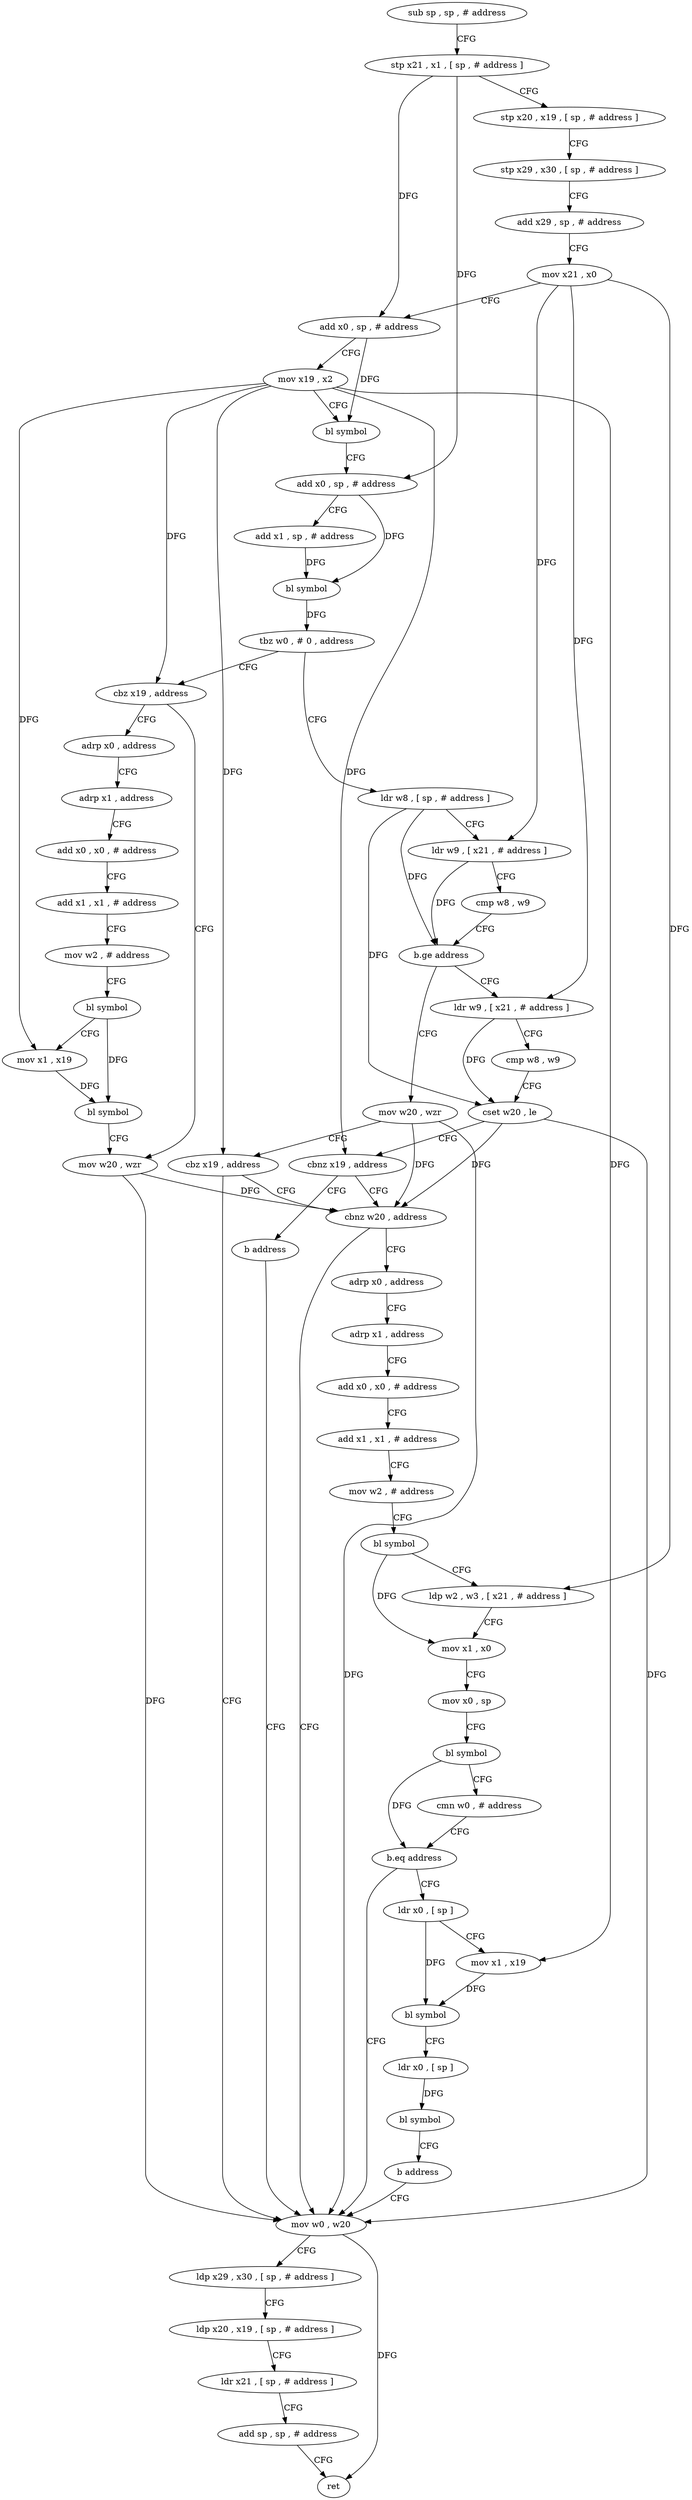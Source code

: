 digraph "func" {
"132144" [label = "sub sp , sp , # address" ]
"132148" [label = "stp x21 , x1 , [ sp , # address ]" ]
"132152" [label = "stp x20 , x19 , [ sp , # address ]" ]
"132156" [label = "stp x29 , x30 , [ sp , # address ]" ]
"132160" [label = "add x29 , sp , # address" ]
"132164" [label = "mov x21 , x0" ]
"132168" [label = "add x0 , sp , # address" ]
"132172" [label = "mov x19 , x2" ]
"132176" [label = "bl symbol" ]
"132180" [label = "add x0 , sp , # address" ]
"132184" [label = "add x1 , sp , # address" ]
"132188" [label = "bl symbol" ]
"132192" [label = "tbz w0 , # 0 , address" ]
"132296" [label = "cbz x19 , address" ]
"132196" [label = "ldr w8 , [ sp , # address ]" ]
"132332" [label = "mov w20 , wzr" ]
"132300" [label = "adrp x0 , address" ]
"132200" [label = "ldr w9 , [ x21 , # address ]" ]
"132204" [label = "cmp w8 , w9" ]
"132208" [label = "b.ge address" ]
"132360" [label = "ldr w9 , [ x21 , # address ]" ]
"132212" [label = "mov w20 , wzr" ]
"132336" [label = "mov w0 , w20" ]
"132304" [label = "adrp x1 , address" ]
"132308" [label = "add x0 , x0 , # address" ]
"132312" [label = "add x1 , x1 , # address" ]
"132316" [label = "mov w2 , # address" ]
"132320" [label = "bl symbol" ]
"132324" [label = "mov x1 , x19" ]
"132328" [label = "bl symbol" ]
"132364" [label = "cmp w8 , w9" ]
"132368" [label = "cset w20 , le" ]
"132372" [label = "cbnz x19 , address" ]
"132220" [label = "cbnz w20 , address" ]
"132376" [label = "b address" ]
"132216" [label = "cbz x19 , address" ]
"132224" [label = "adrp x0 , address" ]
"132340" [label = "ldp x29 , x30 , [ sp , # address ]" ]
"132344" [label = "ldp x20 , x19 , [ sp , # address ]" ]
"132348" [label = "ldr x21 , [ sp , # address ]" ]
"132352" [label = "add sp , sp , # address" ]
"132356" [label = "ret" ]
"132228" [label = "adrp x1 , address" ]
"132232" [label = "add x0 , x0 , # address" ]
"132236" [label = "add x1 , x1 , # address" ]
"132240" [label = "mov w2 , # address" ]
"132244" [label = "bl symbol" ]
"132248" [label = "ldp w2 , w3 , [ x21 , # address ]" ]
"132252" [label = "mov x1 , x0" ]
"132256" [label = "mov x0 , sp" ]
"132260" [label = "bl symbol" ]
"132264" [label = "cmn w0 , # address" ]
"132268" [label = "b.eq address" ]
"132272" [label = "ldr x0 , [ sp ]" ]
"132276" [label = "mov x1 , x19" ]
"132280" [label = "bl symbol" ]
"132284" [label = "ldr x0 , [ sp ]" ]
"132288" [label = "bl symbol" ]
"132292" [label = "b address" ]
"132144" -> "132148" [ label = "CFG" ]
"132148" -> "132152" [ label = "CFG" ]
"132148" -> "132168" [ label = "DFG" ]
"132148" -> "132180" [ label = "DFG" ]
"132152" -> "132156" [ label = "CFG" ]
"132156" -> "132160" [ label = "CFG" ]
"132160" -> "132164" [ label = "CFG" ]
"132164" -> "132168" [ label = "CFG" ]
"132164" -> "132200" [ label = "DFG" ]
"132164" -> "132360" [ label = "DFG" ]
"132164" -> "132248" [ label = "DFG" ]
"132168" -> "132172" [ label = "CFG" ]
"132168" -> "132176" [ label = "DFG" ]
"132172" -> "132176" [ label = "CFG" ]
"132172" -> "132296" [ label = "DFG" ]
"132172" -> "132324" [ label = "DFG" ]
"132172" -> "132216" [ label = "DFG" ]
"132172" -> "132372" [ label = "DFG" ]
"132172" -> "132276" [ label = "DFG" ]
"132176" -> "132180" [ label = "CFG" ]
"132180" -> "132184" [ label = "CFG" ]
"132180" -> "132188" [ label = "DFG" ]
"132184" -> "132188" [ label = "DFG" ]
"132188" -> "132192" [ label = "DFG" ]
"132192" -> "132296" [ label = "CFG" ]
"132192" -> "132196" [ label = "CFG" ]
"132296" -> "132332" [ label = "CFG" ]
"132296" -> "132300" [ label = "CFG" ]
"132196" -> "132200" [ label = "CFG" ]
"132196" -> "132208" [ label = "DFG" ]
"132196" -> "132368" [ label = "DFG" ]
"132332" -> "132336" [ label = "DFG" ]
"132332" -> "132220" [ label = "DFG" ]
"132300" -> "132304" [ label = "CFG" ]
"132200" -> "132204" [ label = "CFG" ]
"132200" -> "132208" [ label = "DFG" ]
"132204" -> "132208" [ label = "CFG" ]
"132208" -> "132360" [ label = "CFG" ]
"132208" -> "132212" [ label = "CFG" ]
"132360" -> "132364" [ label = "CFG" ]
"132360" -> "132368" [ label = "DFG" ]
"132212" -> "132216" [ label = "CFG" ]
"132212" -> "132336" [ label = "DFG" ]
"132212" -> "132220" [ label = "DFG" ]
"132336" -> "132340" [ label = "CFG" ]
"132336" -> "132356" [ label = "DFG" ]
"132304" -> "132308" [ label = "CFG" ]
"132308" -> "132312" [ label = "CFG" ]
"132312" -> "132316" [ label = "CFG" ]
"132316" -> "132320" [ label = "CFG" ]
"132320" -> "132324" [ label = "CFG" ]
"132320" -> "132328" [ label = "DFG" ]
"132324" -> "132328" [ label = "DFG" ]
"132328" -> "132332" [ label = "CFG" ]
"132364" -> "132368" [ label = "CFG" ]
"132368" -> "132372" [ label = "CFG" ]
"132368" -> "132336" [ label = "DFG" ]
"132368" -> "132220" [ label = "DFG" ]
"132372" -> "132220" [ label = "CFG" ]
"132372" -> "132376" [ label = "CFG" ]
"132220" -> "132336" [ label = "CFG" ]
"132220" -> "132224" [ label = "CFG" ]
"132376" -> "132336" [ label = "CFG" ]
"132216" -> "132336" [ label = "CFG" ]
"132216" -> "132220" [ label = "CFG" ]
"132224" -> "132228" [ label = "CFG" ]
"132340" -> "132344" [ label = "CFG" ]
"132344" -> "132348" [ label = "CFG" ]
"132348" -> "132352" [ label = "CFG" ]
"132352" -> "132356" [ label = "CFG" ]
"132228" -> "132232" [ label = "CFG" ]
"132232" -> "132236" [ label = "CFG" ]
"132236" -> "132240" [ label = "CFG" ]
"132240" -> "132244" [ label = "CFG" ]
"132244" -> "132248" [ label = "CFG" ]
"132244" -> "132252" [ label = "DFG" ]
"132248" -> "132252" [ label = "CFG" ]
"132252" -> "132256" [ label = "CFG" ]
"132256" -> "132260" [ label = "CFG" ]
"132260" -> "132264" [ label = "CFG" ]
"132260" -> "132268" [ label = "DFG" ]
"132264" -> "132268" [ label = "CFG" ]
"132268" -> "132336" [ label = "CFG" ]
"132268" -> "132272" [ label = "CFG" ]
"132272" -> "132276" [ label = "CFG" ]
"132272" -> "132280" [ label = "DFG" ]
"132276" -> "132280" [ label = "DFG" ]
"132280" -> "132284" [ label = "CFG" ]
"132284" -> "132288" [ label = "DFG" ]
"132288" -> "132292" [ label = "CFG" ]
"132292" -> "132336" [ label = "CFG" ]
}
